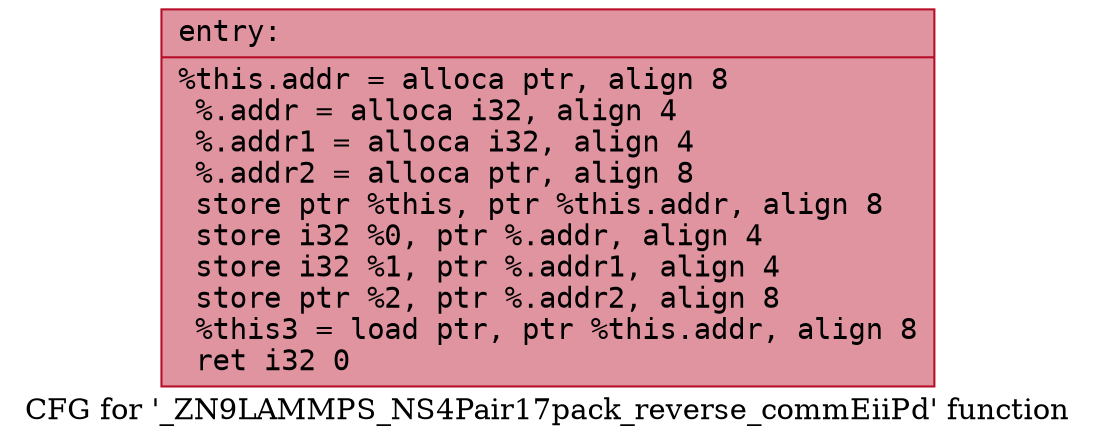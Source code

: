 digraph "CFG for '_ZN9LAMMPS_NS4Pair17pack_reverse_commEiiPd' function" {
	label="CFG for '_ZN9LAMMPS_NS4Pair17pack_reverse_commEiiPd' function";

	Node0x55f528d97030 [shape=record,color="#b70d28ff", style=filled, fillcolor="#b70d2870" fontname="Courier",label="{entry:\l|  %this.addr = alloca ptr, align 8\l  %.addr = alloca i32, align 4\l  %.addr1 = alloca i32, align 4\l  %.addr2 = alloca ptr, align 8\l  store ptr %this, ptr %this.addr, align 8\l  store i32 %0, ptr %.addr, align 4\l  store i32 %1, ptr %.addr1, align 4\l  store ptr %2, ptr %.addr2, align 8\l  %this3 = load ptr, ptr %this.addr, align 8\l  ret i32 0\l}"];
}
